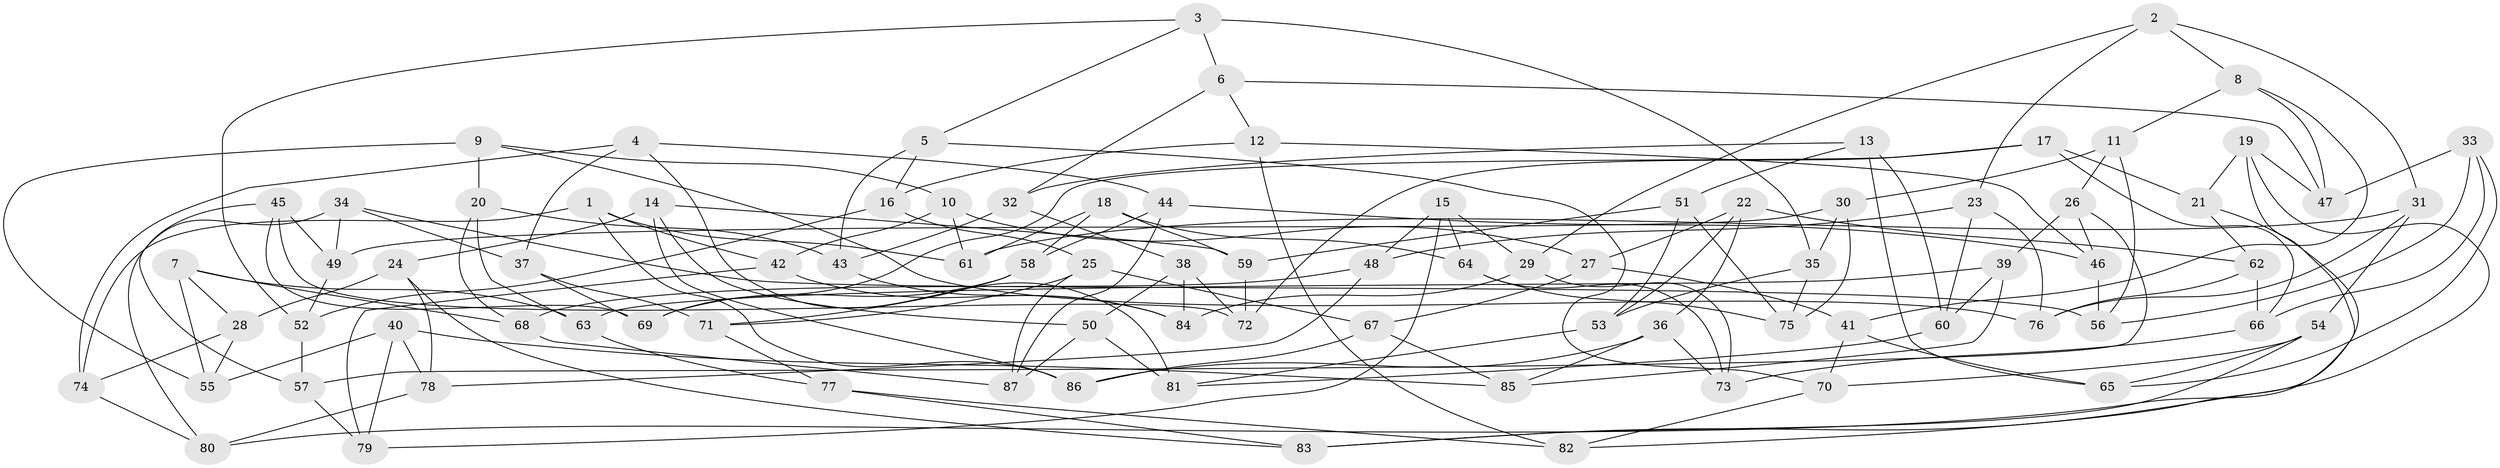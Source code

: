 // Generated by graph-tools (version 1.1) at 2025/26/03/09/25 03:26:54]
// undirected, 87 vertices, 174 edges
graph export_dot {
graph [start="1"]
  node [color=gray90,style=filled];
  1;
  2;
  3;
  4;
  5;
  6;
  7;
  8;
  9;
  10;
  11;
  12;
  13;
  14;
  15;
  16;
  17;
  18;
  19;
  20;
  21;
  22;
  23;
  24;
  25;
  26;
  27;
  28;
  29;
  30;
  31;
  32;
  33;
  34;
  35;
  36;
  37;
  38;
  39;
  40;
  41;
  42;
  43;
  44;
  45;
  46;
  47;
  48;
  49;
  50;
  51;
  52;
  53;
  54;
  55;
  56;
  57;
  58;
  59;
  60;
  61;
  62;
  63;
  64;
  65;
  66;
  67;
  68;
  69;
  70;
  71;
  72;
  73;
  74;
  75;
  76;
  77;
  78;
  79;
  80;
  81;
  82;
  83;
  84;
  85;
  86;
  87;
  1 -- 86;
  1 -- 74;
  1 -- 42;
  1 -- 61;
  2 -- 8;
  2 -- 29;
  2 -- 31;
  2 -- 23;
  3 -- 5;
  3 -- 52;
  3 -- 35;
  3 -- 6;
  4 -- 81;
  4 -- 44;
  4 -- 74;
  4 -- 37;
  5 -- 16;
  5 -- 43;
  5 -- 70;
  6 -- 47;
  6 -- 32;
  6 -- 12;
  7 -- 28;
  7 -- 63;
  7 -- 68;
  7 -- 55;
  8 -- 11;
  8 -- 47;
  8 -- 41;
  9 -- 10;
  9 -- 55;
  9 -- 20;
  9 -- 76;
  10 -- 27;
  10 -- 42;
  10 -- 61;
  11 -- 26;
  11 -- 56;
  11 -- 30;
  12 -- 16;
  12 -- 46;
  12 -- 82;
  13 -- 51;
  13 -- 60;
  13 -- 32;
  13 -- 65;
  14 -- 24;
  14 -- 59;
  14 -- 86;
  14 -- 50;
  15 -- 79;
  15 -- 29;
  15 -- 64;
  15 -- 48;
  16 -- 52;
  16 -- 25;
  17 -- 21;
  17 -- 66;
  17 -- 69;
  17 -- 72;
  18 -- 61;
  18 -- 59;
  18 -- 58;
  18 -- 64;
  19 -- 83;
  19 -- 47;
  19 -- 80;
  19 -- 21;
  20 -- 68;
  20 -- 43;
  20 -- 63;
  21 -- 62;
  21 -- 82;
  22 -- 53;
  22 -- 36;
  22 -- 27;
  22 -- 62;
  23 -- 60;
  23 -- 48;
  23 -- 76;
  24 -- 28;
  24 -- 78;
  24 -- 83;
  25 -- 71;
  25 -- 67;
  25 -- 87;
  26 -- 39;
  26 -- 57;
  26 -- 46;
  27 -- 67;
  27 -- 41;
  28 -- 74;
  28 -- 55;
  29 -- 84;
  29 -- 73;
  30 -- 49;
  30 -- 75;
  30 -- 35;
  31 -- 76;
  31 -- 61;
  31 -- 54;
  32 -- 43;
  32 -- 38;
  33 -- 65;
  33 -- 56;
  33 -- 66;
  33 -- 47;
  34 -- 56;
  34 -- 49;
  34 -- 80;
  34 -- 37;
  35 -- 53;
  35 -- 75;
  36 -- 85;
  36 -- 86;
  36 -- 73;
  37 -- 69;
  37 -- 71;
  38 -- 72;
  38 -- 84;
  38 -- 50;
  39 -- 60;
  39 -- 85;
  39 -- 63;
  40 -- 85;
  40 -- 78;
  40 -- 79;
  40 -- 55;
  41 -- 65;
  41 -- 70;
  42 -- 84;
  42 -- 79;
  43 -- 84;
  44 -- 46;
  44 -- 58;
  44 -- 87;
  45 -- 72;
  45 -- 57;
  45 -- 69;
  45 -- 49;
  46 -- 56;
  48 -- 78;
  48 -- 68;
  49 -- 52;
  50 -- 81;
  50 -- 87;
  51 -- 53;
  51 -- 75;
  51 -- 59;
  52 -- 57;
  53 -- 81;
  54 -- 70;
  54 -- 65;
  54 -- 83;
  57 -- 79;
  58 -- 71;
  58 -- 69;
  59 -- 72;
  60 -- 81;
  62 -- 76;
  62 -- 66;
  63 -- 77;
  64 -- 73;
  64 -- 75;
  66 -- 73;
  67 -- 85;
  67 -- 86;
  68 -- 87;
  70 -- 82;
  71 -- 77;
  74 -- 80;
  77 -- 82;
  77 -- 83;
  78 -- 80;
}
